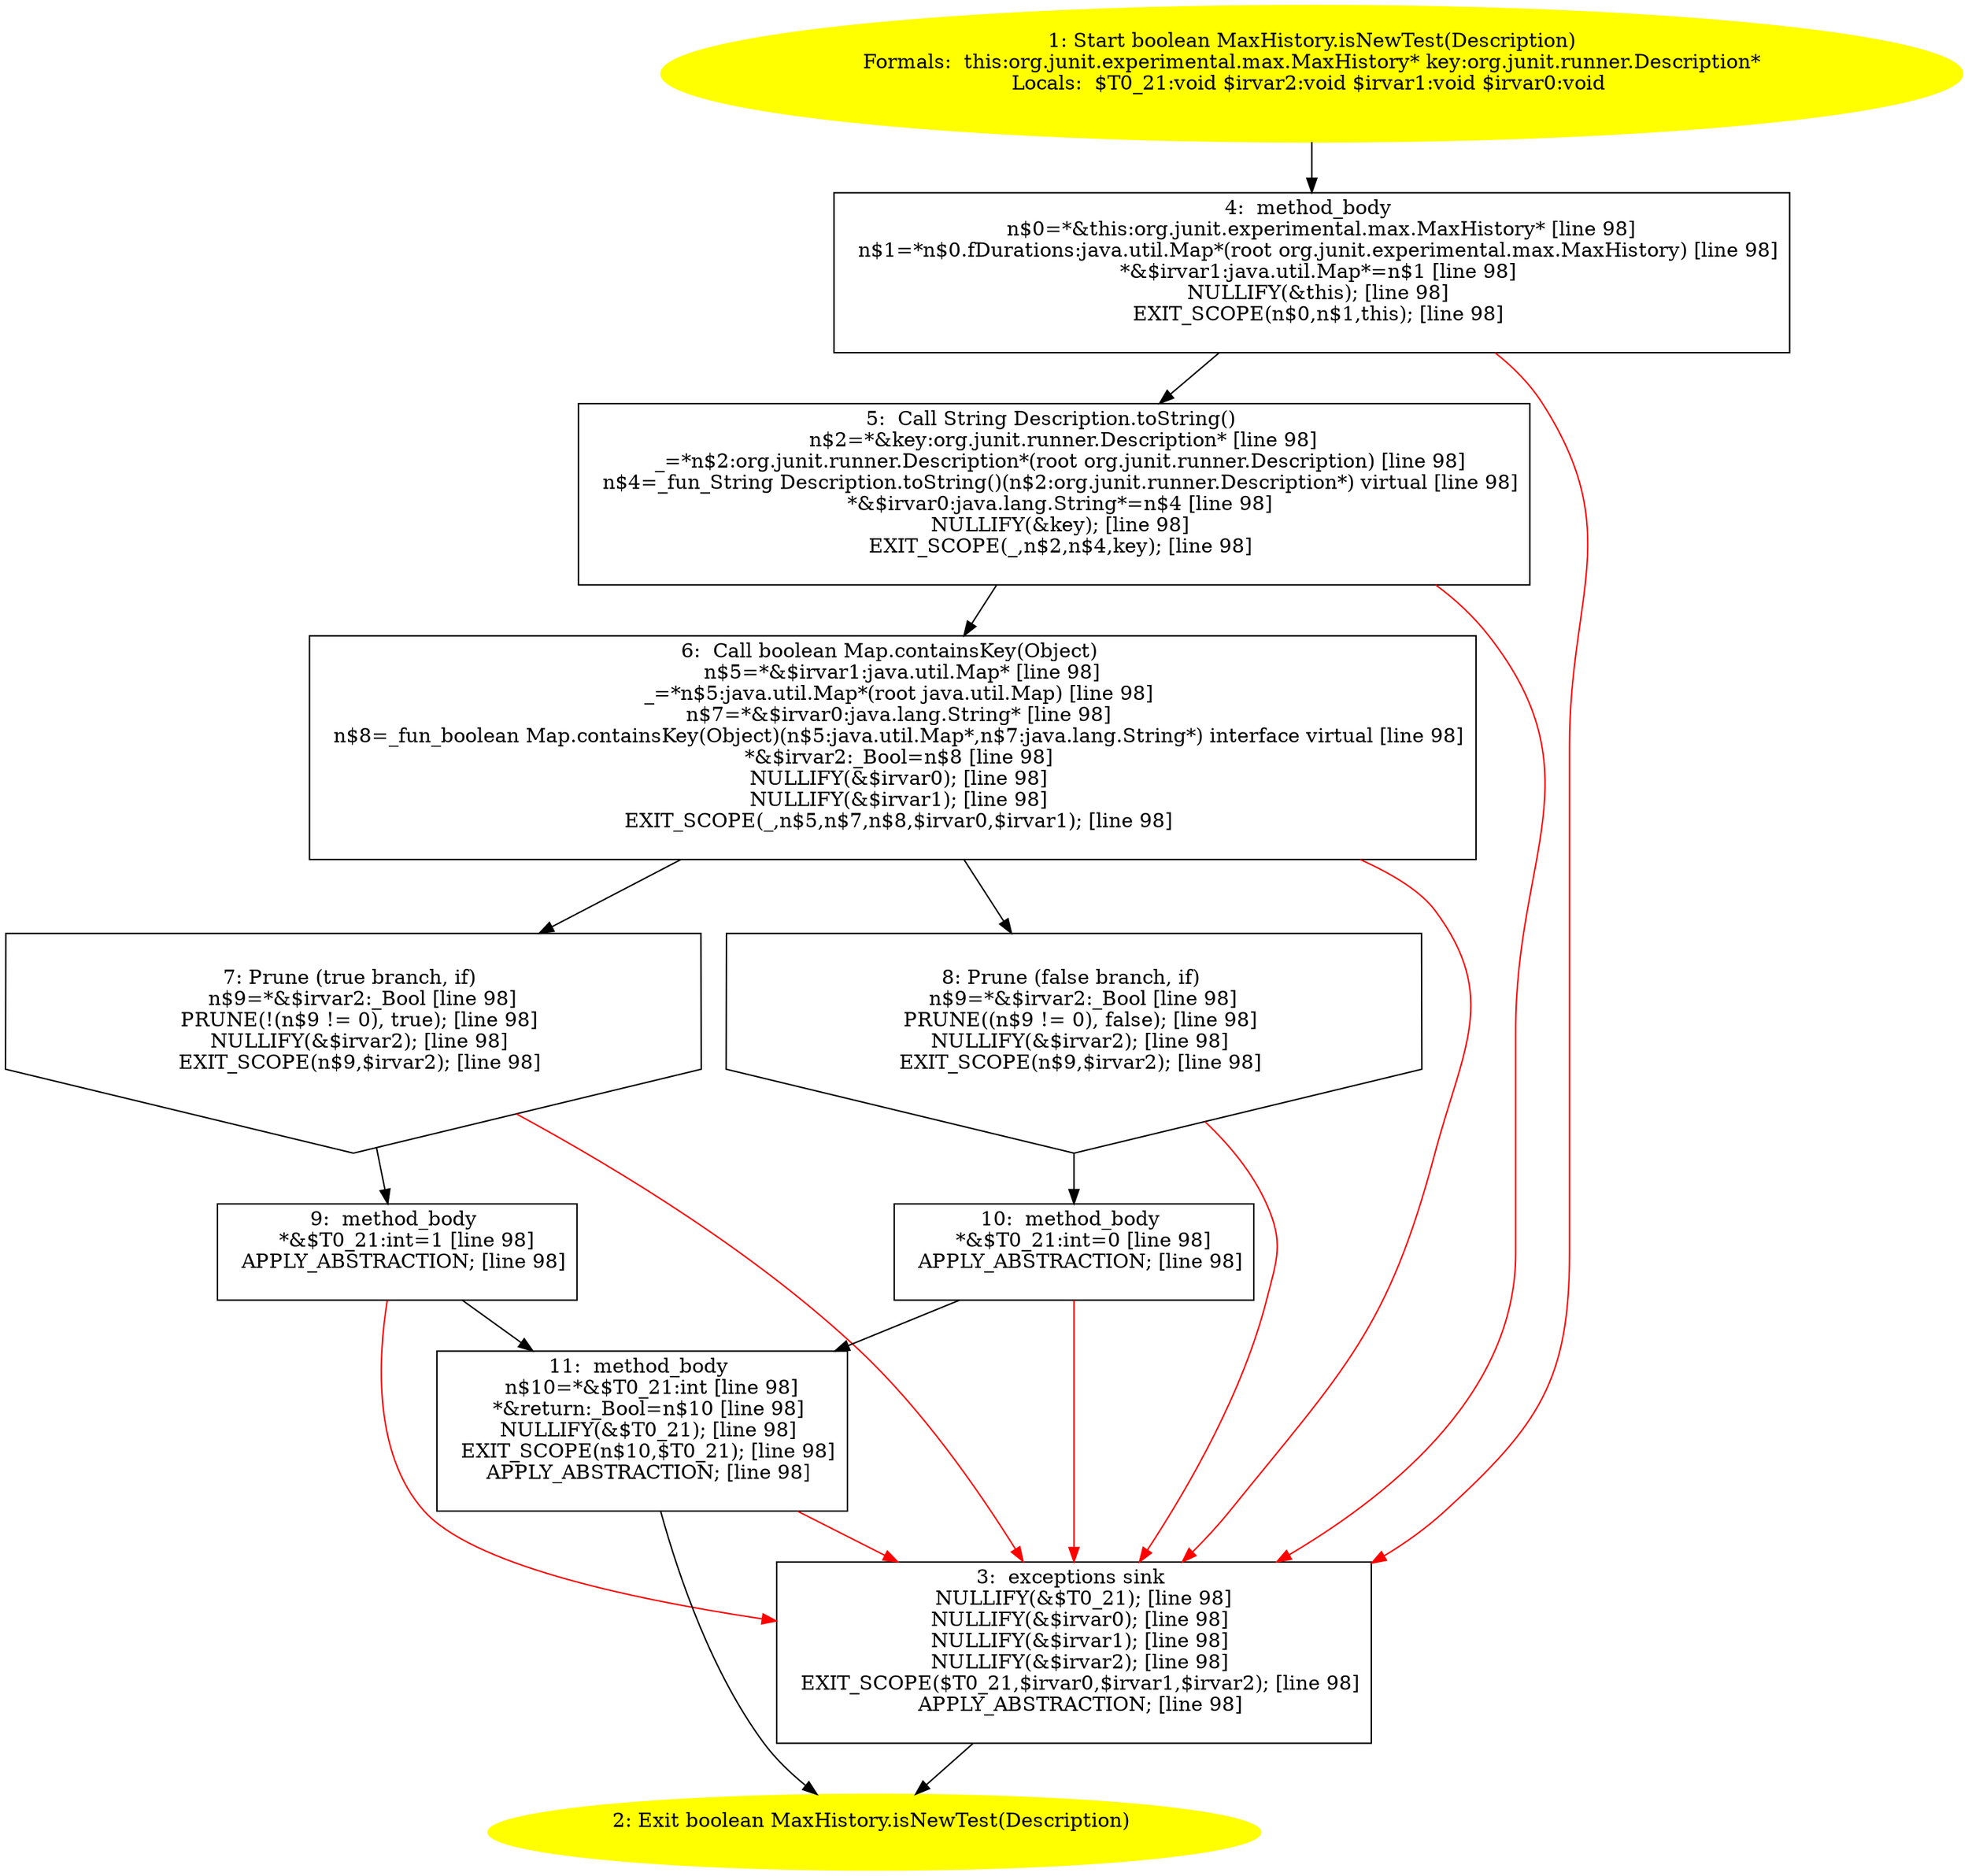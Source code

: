 /* @generated */
digraph cfg {
"org.junit.experimental.max.MaxHistory.isNewTest(org.junit.runner.Description):boolean.f0ed7b6d68ca2b865c26b662023979c1_1" [label="1: Start boolean MaxHistory.isNewTest(Description)\nFormals:  this:org.junit.experimental.max.MaxHistory* key:org.junit.runner.Description*\nLocals:  $T0_21:void $irvar2:void $irvar1:void $irvar0:void \n  " color=yellow style=filled]
	

	 "org.junit.experimental.max.MaxHistory.isNewTest(org.junit.runner.Description):boolean.f0ed7b6d68ca2b865c26b662023979c1_1" -> "org.junit.experimental.max.MaxHistory.isNewTest(org.junit.runner.Description):boolean.f0ed7b6d68ca2b865c26b662023979c1_4" ;
"org.junit.experimental.max.MaxHistory.isNewTest(org.junit.runner.Description):boolean.f0ed7b6d68ca2b865c26b662023979c1_2" [label="2: Exit boolean MaxHistory.isNewTest(Description) \n  " color=yellow style=filled]
	

"org.junit.experimental.max.MaxHistory.isNewTest(org.junit.runner.Description):boolean.f0ed7b6d68ca2b865c26b662023979c1_3" [label="3:  exceptions sink \n   NULLIFY(&$T0_21); [line 98]\n  NULLIFY(&$irvar0); [line 98]\n  NULLIFY(&$irvar1); [line 98]\n  NULLIFY(&$irvar2); [line 98]\n  EXIT_SCOPE($T0_21,$irvar0,$irvar1,$irvar2); [line 98]\n  APPLY_ABSTRACTION; [line 98]\n " shape="box"]
	

	 "org.junit.experimental.max.MaxHistory.isNewTest(org.junit.runner.Description):boolean.f0ed7b6d68ca2b865c26b662023979c1_3" -> "org.junit.experimental.max.MaxHistory.isNewTest(org.junit.runner.Description):boolean.f0ed7b6d68ca2b865c26b662023979c1_2" ;
"org.junit.experimental.max.MaxHistory.isNewTest(org.junit.runner.Description):boolean.f0ed7b6d68ca2b865c26b662023979c1_4" [label="4:  method_body \n   n$0=*&this:org.junit.experimental.max.MaxHistory* [line 98]\n  n$1=*n$0.fDurations:java.util.Map*(root org.junit.experimental.max.MaxHistory) [line 98]\n  *&$irvar1:java.util.Map*=n$1 [line 98]\n  NULLIFY(&this); [line 98]\n  EXIT_SCOPE(n$0,n$1,this); [line 98]\n " shape="box"]
	

	 "org.junit.experimental.max.MaxHistory.isNewTest(org.junit.runner.Description):boolean.f0ed7b6d68ca2b865c26b662023979c1_4" -> "org.junit.experimental.max.MaxHistory.isNewTest(org.junit.runner.Description):boolean.f0ed7b6d68ca2b865c26b662023979c1_5" ;
	 "org.junit.experimental.max.MaxHistory.isNewTest(org.junit.runner.Description):boolean.f0ed7b6d68ca2b865c26b662023979c1_4" -> "org.junit.experimental.max.MaxHistory.isNewTest(org.junit.runner.Description):boolean.f0ed7b6d68ca2b865c26b662023979c1_3" [color="red" ];
"org.junit.experimental.max.MaxHistory.isNewTest(org.junit.runner.Description):boolean.f0ed7b6d68ca2b865c26b662023979c1_5" [label="5:  Call String Description.toString() \n   n$2=*&key:org.junit.runner.Description* [line 98]\n  _=*n$2:org.junit.runner.Description*(root org.junit.runner.Description) [line 98]\n  n$4=_fun_String Description.toString()(n$2:org.junit.runner.Description*) virtual [line 98]\n  *&$irvar0:java.lang.String*=n$4 [line 98]\n  NULLIFY(&key); [line 98]\n  EXIT_SCOPE(_,n$2,n$4,key); [line 98]\n " shape="box"]
	

	 "org.junit.experimental.max.MaxHistory.isNewTest(org.junit.runner.Description):boolean.f0ed7b6d68ca2b865c26b662023979c1_5" -> "org.junit.experimental.max.MaxHistory.isNewTest(org.junit.runner.Description):boolean.f0ed7b6d68ca2b865c26b662023979c1_6" ;
	 "org.junit.experimental.max.MaxHistory.isNewTest(org.junit.runner.Description):boolean.f0ed7b6d68ca2b865c26b662023979c1_5" -> "org.junit.experimental.max.MaxHistory.isNewTest(org.junit.runner.Description):boolean.f0ed7b6d68ca2b865c26b662023979c1_3" [color="red" ];
"org.junit.experimental.max.MaxHistory.isNewTest(org.junit.runner.Description):boolean.f0ed7b6d68ca2b865c26b662023979c1_6" [label="6:  Call boolean Map.containsKey(Object) \n   n$5=*&$irvar1:java.util.Map* [line 98]\n  _=*n$5:java.util.Map*(root java.util.Map) [line 98]\n  n$7=*&$irvar0:java.lang.String* [line 98]\n  n$8=_fun_boolean Map.containsKey(Object)(n$5:java.util.Map*,n$7:java.lang.String*) interface virtual [line 98]\n  *&$irvar2:_Bool=n$8 [line 98]\n  NULLIFY(&$irvar0); [line 98]\n  NULLIFY(&$irvar1); [line 98]\n  EXIT_SCOPE(_,n$5,n$7,n$8,$irvar0,$irvar1); [line 98]\n " shape="box"]
	

	 "org.junit.experimental.max.MaxHistory.isNewTest(org.junit.runner.Description):boolean.f0ed7b6d68ca2b865c26b662023979c1_6" -> "org.junit.experimental.max.MaxHistory.isNewTest(org.junit.runner.Description):boolean.f0ed7b6d68ca2b865c26b662023979c1_7" ;
	 "org.junit.experimental.max.MaxHistory.isNewTest(org.junit.runner.Description):boolean.f0ed7b6d68ca2b865c26b662023979c1_6" -> "org.junit.experimental.max.MaxHistory.isNewTest(org.junit.runner.Description):boolean.f0ed7b6d68ca2b865c26b662023979c1_8" ;
	 "org.junit.experimental.max.MaxHistory.isNewTest(org.junit.runner.Description):boolean.f0ed7b6d68ca2b865c26b662023979c1_6" -> "org.junit.experimental.max.MaxHistory.isNewTest(org.junit.runner.Description):boolean.f0ed7b6d68ca2b865c26b662023979c1_3" [color="red" ];
"org.junit.experimental.max.MaxHistory.isNewTest(org.junit.runner.Description):boolean.f0ed7b6d68ca2b865c26b662023979c1_7" [label="7: Prune (true branch, if) \n   n$9=*&$irvar2:_Bool [line 98]\n  PRUNE(!(n$9 != 0), true); [line 98]\n  NULLIFY(&$irvar2); [line 98]\n  EXIT_SCOPE(n$9,$irvar2); [line 98]\n " shape="invhouse"]
	

	 "org.junit.experimental.max.MaxHistory.isNewTest(org.junit.runner.Description):boolean.f0ed7b6d68ca2b865c26b662023979c1_7" -> "org.junit.experimental.max.MaxHistory.isNewTest(org.junit.runner.Description):boolean.f0ed7b6d68ca2b865c26b662023979c1_9" ;
	 "org.junit.experimental.max.MaxHistory.isNewTest(org.junit.runner.Description):boolean.f0ed7b6d68ca2b865c26b662023979c1_7" -> "org.junit.experimental.max.MaxHistory.isNewTest(org.junit.runner.Description):boolean.f0ed7b6d68ca2b865c26b662023979c1_3" [color="red" ];
"org.junit.experimental.max.MaxHistory.isNewTest(org.junit.runner.Description):boolean.f0ed7b6d68ca2b865c26b662023979c1_8" [label="8: Prune (false branch, if) \n   n$9=*&$irvar2:_Bool [line 98]\n  PRUNE((n$9 != 0), false); [line 98]\n  NULLIFY(&$irvar2); [line 98]\n  EXIT_SCOPE(n$9,$irvar2); [line 98]\n " shape="invhouse"]
	

	 "org.junit.experimental.max.MaxHistory.isNewTest(org.junit.runner.Description):boolean.f0ed7b6d68ca2b865c26b662023979c1_8" -> "org.junit.experimental.max.MaxHistory.isNewTest(org.junit.runner.Description):boolean.f0ed7b6d68ca2b865c26b662023979c1_10" ;
	 "org.junit.experimental.max.MaxHistory.isNewTest(org.junit.runner.Description):boolean.f0ed7b6d68ca2b865c26b662023979c1_8" -> "org.junit.experimental.max.MaxHistory.isNewTest(org.junit.runner.Description):boolean.f0ed7b6d68ca2b865c26b662023979c1_3" [color="red" ];
"org.junit.experimental.max.MaxHistory.isNewTest(org.junit.runner.Description):boolean.f0ed7b6d68ca2b865c26b662023979c1_9" [label="9:  method_body \n   *&$T0_21:int=1 [line 98]\n  APPLY_ABSTRACTION; [line 98]\n " shape="box"]
	

	 "org.junit.experimental.max.MaxHistory.isNewTest(org.junit.runner.Description):boolean.f0ed7b6d68ca2b865c26b662023979c1_9" -> "org.junit.experimental.max.MaxHistory.isNewTest(org.junit.runner.Description):boolean.f0ed7b6d68ca2b865c26b662023979c1_11" ;
	 "org.junit.experimental.max.MaxHistory.isNewTest(org.junit.runner.Description):boolean.f0ed7b6d68ca2b865c26b662023979c1_9" -> "org.junit.experimental.max.MaxHistory.isNewTest(org.junit.runner.Description):boolean.f0ed7b6d68ca2b865c26b662023979c1_3" [color="red" ];
"org.junit.experimental.max.MaxHistory.isNewTest(org.junit.runner.Description):boolean.f0ed7b6d68ca2b865c26b662023979c1_10" [label="10:  method_body \n   *&$T0_21:int=0 [line 98]\n  APPLY_ABSTRACTION; [line 98]\n " shape="box"]
	

	 "org.junit.experimental.max.MaxHistory.isNewTest(org.junit.runner.Description):boolean.f0ed7b6d68ca2b865c26b662023979c1_10" -> "org.junit.experimental.max.MaxHistory.isNewTest(org.junit.runner.Description):boolean.f0ed7b6d68ca2b865c26b662023979c1_11" ;
	 "org.junit.experimental.max.MaxHistory.isNewTest(org.junit.runner.Description):boolean.f0ed7b6d68ca2b865c26b662023979c1_10" -> "org.junit.experimental.max.MaxHistory.isNewTest(org.junit.runner.Description):boolean.f0ed7b6d68ca2b865c26b662023979c1_3" [color="red" ];
"org.junit.experimental.max.MaxHistory.isNewTest(org.junit.runner.Description):boolean.f0ed7b6d68ca2b865c26b662023979c1_11" [label="11:  method_body \n   n$10=*&$T0_21:int [line 98]\n  *&return:_Bool=n$10 [line 98]\n  NULLIFY(&$T0_21); [line 98]\n  EXIT_SCOPE(n$10,$T0_21); [line 98]\n  APPLY_ABSTRACTION; [line 98]\n " shape="box"]
	

	 "org.junit.experimental.max.MaxHistory.isNewTest(org.junit.runner.Description):boolean.f0ed7b6d68ca2b865c26b662023979c1_11" -> "org.junit.experimental.max.MaxHistory.isNewTest(org.junit.runner.Description):boolean.f0ed7b6d68ca2b865c26b662023979c1_2" ;
	 "org.junit.experimental.max.MaxHistory.isNewTest(org.junit.runner.Description):boolean.f0ed7b6d68ca2b865c26b662023979c1_11" -> "org.junit.experimental.max.MaxHistory.isNewTest(org.junit.runner.Description):boolean.f0ed7b6d68ca2b865c26b662023979c1_3" [color="red" ];
}
